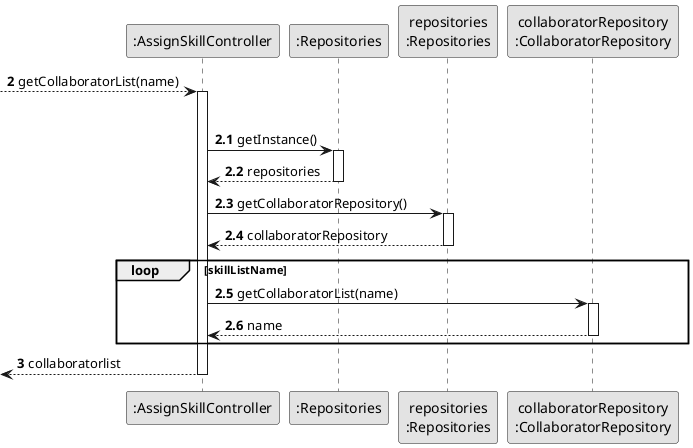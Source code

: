 @startuml
skinparam monochrome true
skinparam packageStyle rectangle
skinparam shadowing false

participant ":AssignSkillController" as CRL
participant ":Repositories" as REP
participant "repositories\n:Repositories" as PLAT
participant "collaboratorRepository\n:CollaboratorRepository" as CL

autonumber 2
--> CRL: getCollaboratorList(name)

autonumber 2.1

activate CRL
group Get Collaborator by Name

CRL -> REP : getInstance()
activate REP

REP --> CRL : repositories

deactivate REP

CRL -> PLAT : getCollaboratorRepository()
activate PLAT

PLAT --> CRL : collaboratorRepository

deactivate PLAT
loop skillListName
CRL -> CL : getCollaboratorList(name)
activate CL
CL--> CRL : name
deactivate CL

end
autonumber 3

<--CRL : collaboratorlist
deactivate CRL

@enduml